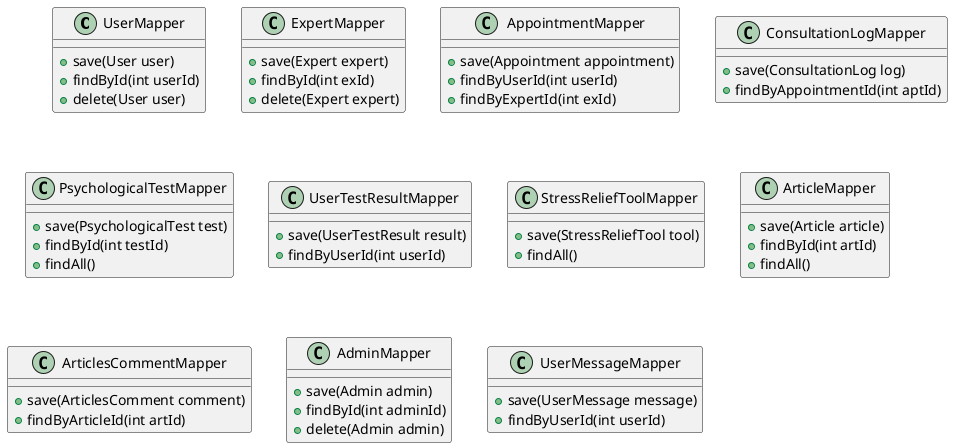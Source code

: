 @startuml

class UserMapper {
    + save(User user)
    + findById(int userId)
    + delete(User user)
}

class ExpertMapper {
    + save(Expert expert)
    + findById(int exId)
    + delete(Expert expert)
}

class AppointmentMapper {
    + save(Appointment appointment)
    + findByUserId(int userId)
    + findByExpertId(int exId)
}

class ConsultationLogMapper {
    + save(ConsultationLog log)
    + findByAppointmentId(int aptId)
}

class PsychologicalTestMapper {
    + save(PsychologicalTest test)
    + findById(int testId)
    + findAll()
}

class UserTestResultMapper {
    + save(UserTestResult result)
    + findByUserId(int userId)
}

class StressReliefToolMapper {
    + save(StressReliefTool tool)
    + findAll()
}

class ArticleMapper {
    + save(Article article)
    + findById(int artId)
    + findAll()
}

class ArticlesCommentMapper {
    + save(ArticlesComment comment)
    + findByArticleId(int artId)
}

class AdminMapper {
    + save(Admin admin)
    + findById(int adminId)
    + delete(Admin admin)
}

class UserMessageMapper {
    + save(UserMessage message)
    + findByUserId(int userId)
}

@enduml